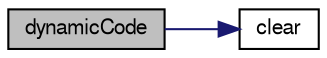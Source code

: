 digraph "dynamicCode"
{
  bgcolor="transparent";
  edge [fontname="FreeSans",fontsize="10",labelfontname="FreeSans",labelfontsize="10"];
  node [fontname="FreeSans",fontsize="10",shape=record];
  rankdir="LR";
  Node1 [label="dynamicCode",height=0.2,width=0.4,color="black", fillcolor="grey75", style="filled" fontcolor="black"];
  Node1 -> Node2 [color="midnightblue",fontsize="10",style="solid",fontname="FreeSans"];
  Node2 [label="clear",height=0.2,width=0.4,color="black",URL="$a00573.html#ac8bb3912a3ce86b15842e79d0b421204",tooltip="Clear files and variables. "];
}
